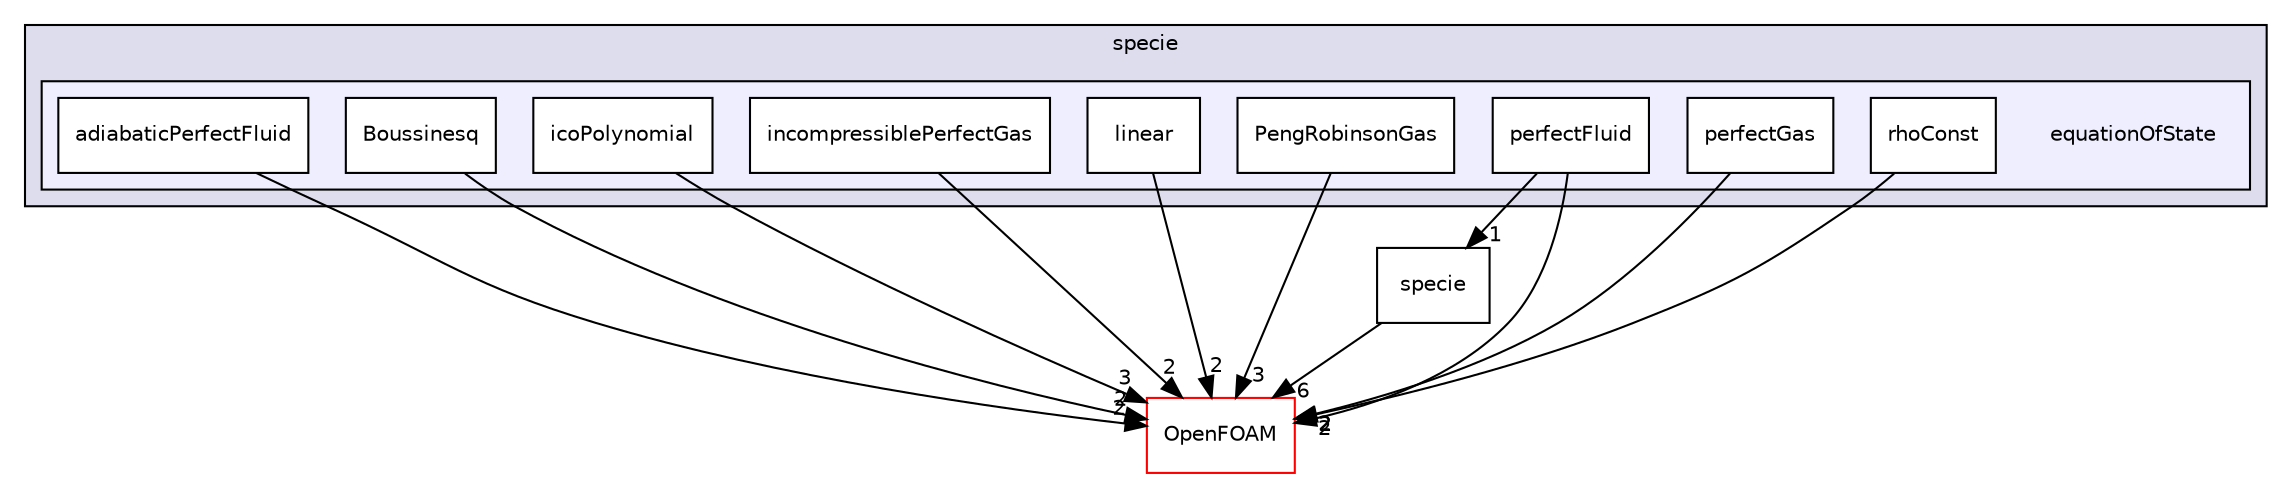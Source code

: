 digraph "src/thermophysicalModels/specie/equationOfState" {
  bgcolor=transparent;
  compound=true
  node [ fontsize="10", fontname="Helvetica"];
  edge [ labelfontsize="10", labelfontname="Helvetica"];
  subgraph clusterdir_5c4bf53b114f4c9237cd4ef0431fc9bd {
    graph [ bgcolor="#ddddee", pencolor="black", label="specie" fontname="Helvetica", fontsize="10", URL="dir_5c4bf53b114f4c9237cd4ef0431fc9bd.html"]
  subgraph clusterdir_f6178c4a32c891ac3a18c9e9fb558e23 {
    graph [ bgcolor="#eeeeff", pencolor="black", label="" URL="dir_f6178c4a32c891ac3a18c9e9fb558e23.html"];
    dir_f6178c4a32c891ac3a18c9e9fb558e23 [shape=plaintext label="equationOfState"];
    dir_a809782d685963ac494674de514aca56 [shape=box label="adiabaticPerfectFluid" color="black" fillcolor="white" style="filled" URL="dir_a809782d685963ac494674de514aca56.html"];
    dir_dc3b9c50f270205104942fbac47c07ce [shape=box label="Boussinesq" color="black" fillcolor="white" style="filled" URL="dir_dc3b9c50f270205104942fbac47c07ce.html"];
    dir_b27c5aad1a704681b889d1ae71e52df1 [shape=box label="icoPolynomial" color="black" fillcolor="white" style="filled" URL="dir_b27c5aad1a704681b889d1ae71e52df1.html"];
    dir_cd8bdde646702e669c61c41743d3d30c [shape=box label="incompressiblePerfectGas" color="black" fillcolor="white" style="filled" URL="dir_cd8bdde646702e669c61c41743d3d30c.html"];
    dir_c89996b331caeeeb18fb44e40705e6f5 [shape=box label="linear" color="black" fillcolor="white" style="filled" URL="dir_c89996b331caeeeb18fb44e40705e6f5.html"];
    dir_bc7ee4baa09c798c10c9687babcace3d [shape=box label="PengRobinsonGas" color="black" fillcolor="white" style="filled" URL="dir_bc7ee4baa09c798c10c9687babcace3d.html"];
    dir_cd720ca578235ffcdec38560c32dfda2 [shape=box label="perfectFluid" color="black" fillcolor="white" style="filled" URL="dir_cd720ca578235ffcdec38560c32dfda2.html"];
    dir_418b9b67300e97a8474564e33e969a3d [shape=box label="perfectGas" color="black" fillcolor="white" style="filled" URL="dir_418b9b67300e97a8474564e33e969a3d.html"];
    dir_e208cb5f6c25d09468d77112d912a170 [shape=box label="rhoConst" color="black" fillcolor="white" style="filled" URL="dir_e208cb5f6c25d09468d77112d912a170.html"];
  }
  }
  dir_0a4039949b5e30fbb8957147ecb4e7fe [shape=box label="specie" URL="dir_0a4039949b5e30fbb8957147ecb4e7fe.html"];
  dir_c5473ff19b20e6ec4dfe5c310b3778a8 [shape=box label="OpenFOAM" color="red" URL="dir_c5473ff19b20e6ec4dfe5c310b3778a8.html"];
  dir_cd720ca578235ffcdec38560c32dfda2->dir_0a4039949b5e30fbb8957147ecb4e7fe [headlabel="1", labeldistance=1.5 headhref="dir_002939_002966.html"];
  dir_cd720ca578235ffcdec38560c32dfda2->dir_c5473ff19b20e6ec4dfe5c310b3778a8 [headlabel="2", labeldistance=1.5 headhref="dir_002939_001896.html"];
  dir_c89996b331caeeeb18fb44e40705e6f5->dir_c5473ff19b20e6ec4dfe5c310b3778a8 [headlabel="2", labeldistance=1.5 headhref="dir_001243_001896.html"];
  dir_dc3b9c50f270205104942fbac47c07ce->dir_c5473ff19b20e6ec4dfe5c310b3778a8 [headlabel="2", labeldistance=1.5 headhref="dir_002935_001896.html"];
  dir_e208cb5f6c25d09468d77112d912a170->dir_c5473ff19b20e6ec4dfe5c310b3778a8 [headlabel="2", labeldistance=1.5 headhref="dir_002941_001896.html"];
  dir_cd8bdde646702e669c61c41743d3d30c->dir_c5473ff19b20e6ec4dfe5c310b3778a8 [headlabel="2", labeldistance=1.5 headhref="dir_002937_001896.html"];
  dir_418b9b67300e97a8474564e33e969a3d->dir_c5473ff19b20e6ec4dfe5c310b3778a8 [headlabel="2", labeldistance=1.5 headhref="dir_002940_001896.html"];
  dir_0a4039949b5e30fbb8957147ecb4e7fe->dir_c5473ff19b20e6ec4dfe5c310b3778a8 [headlabel="6", labeldistance=1.5 headhref="dir_002966_001896.html"];
  dir_a809782d685963ac494674de514aca56->dir_c5473ff19b20e6ec4dfe5c310b3778a8 [headlabel="2", labeldistance=1.5 headhref="dir_002934_001896.html"];
  dir_bc7ee4baa09c798c10c9687babcace3d->dir_c5473ff19b20e6ec4dfe5c310b3778a8 [headlabel="3", labeldistance=1.5 headhref="dir_002938_001896.html"];
  dir_b27c5aad1a704681b889d1ae71e52df1->dir_c5473ff19b20e6ec4dfe5c310b3778a8 [headlabel="3", labeldistance=1.5 headhref="dir_002936_001896.html"];
}
